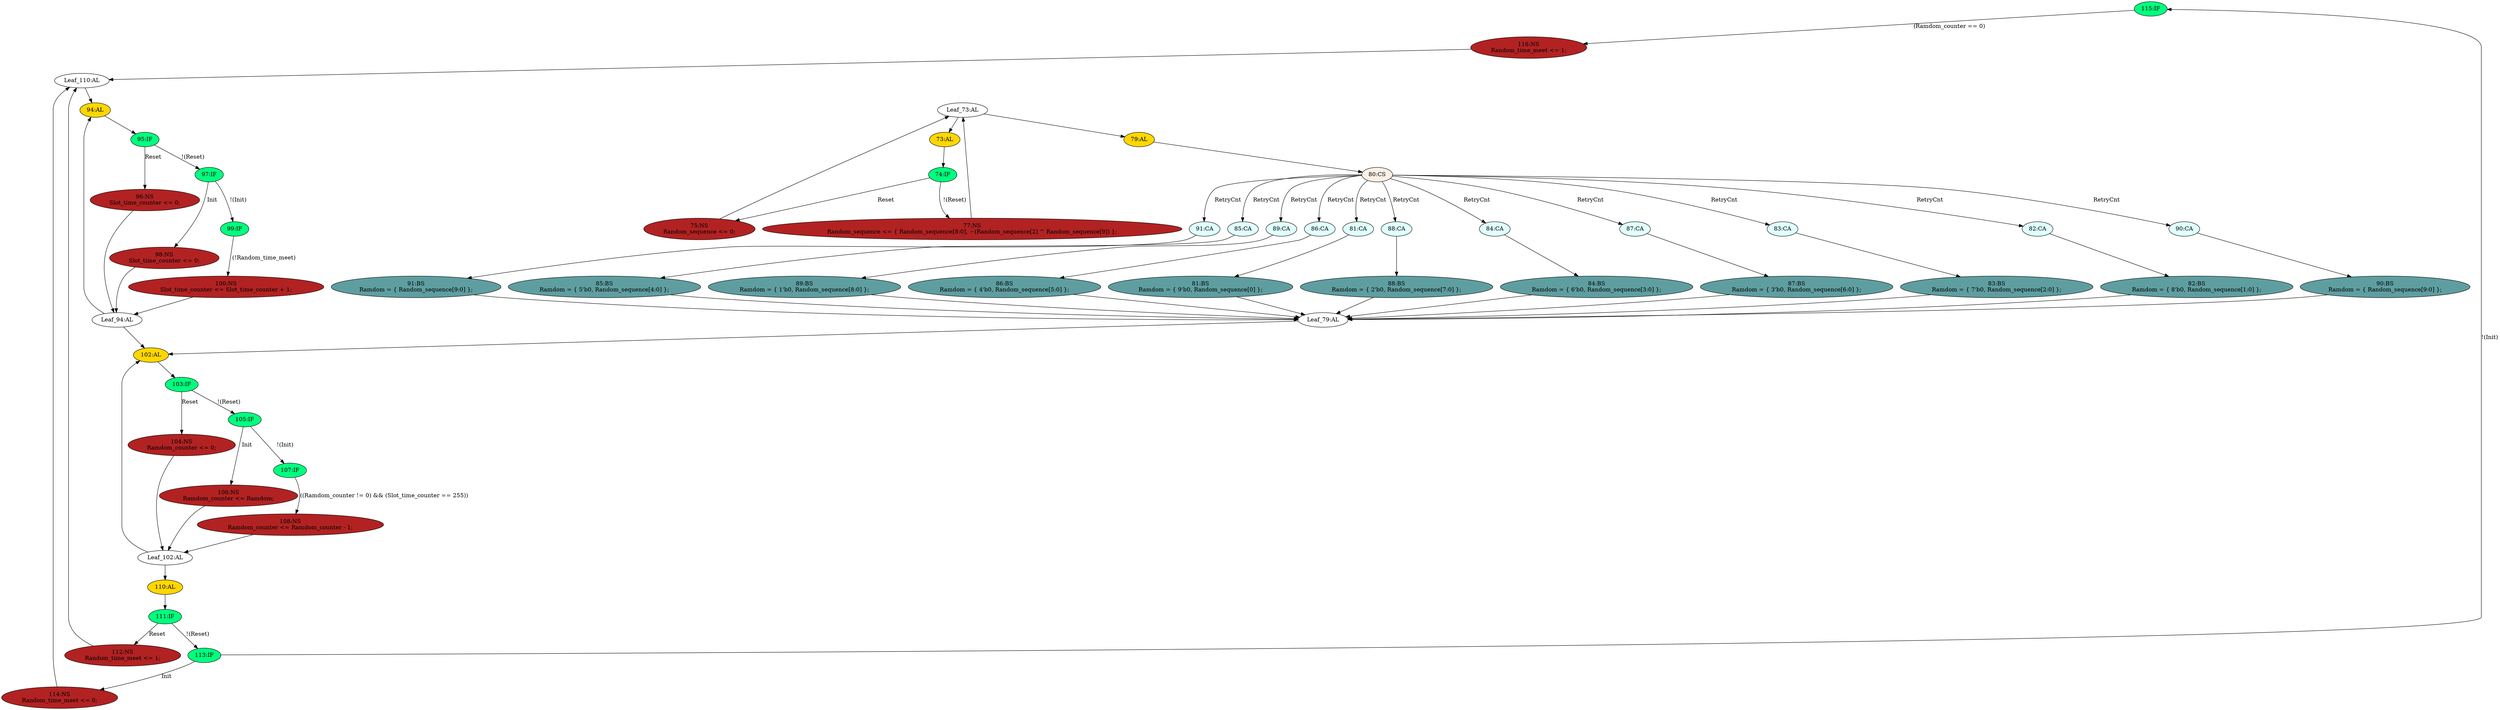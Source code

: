 strict digraph "compose( ,  )" {
	node [label="\N"];
	"115:IF"	 [ast="<pyverilog.vparser.ast.IfStatement object at 0x7f970fde03d0>",
		fillcolor=springgreen,
		label="115:IF",
		statements="[]",
		style=filled,
		typ=IfStatement];
	"116:NS"	 [ast="<pyverilog.vparser.ast.NonblockingSubstitution object at 0x7f970fde04d0>",
		fillcolor=firebrick,
		label="116:NS
Random_time_meet <= 1;",
		statements="[<pyverilog.vparser.ast.NonblockingSubstitution object at 0x7f970fde04d0>]",
		style=filled,
		typ=NonblockingSubstitution];
	"115:IF" -> "116:NS"	 [cond="['Ramdom_counter']",
		label="(Ramdom_counter == 0)",
		lineno=115];
	"100:NS"	 [ast="<pyverilog.vparser.ast.NonblockingSubstitution object at 0x7f9710213210>",
		fillcolor=firebrick,
		label="100:NS
Slot_time_counter <= Slot_time_counter + 1;",
		statements="[<pyverilog.vparser.ast.NonblockingSubstitution object at 0x7f9710213210>]",
		style=filled,
		typ=NonblockingSubstitution];
	"Leaf_94:AL"	 [def_var="['Slot_time_counter']",
		label="Leaf_94:AL"];
	"100:NS" -> "Leaf_94:AL"	 [cond="[]",
		lineno=None];
	"99:IF"	 [ast="<pyverilog.vparser.ast.IfStatement object at 0x7f9710213050>",
		fillcolor=springgreen,
		label="99:IF",
		statements="[]",
		style=filled,
		typ=IfStatement];
	"99:IF" -> "100:NS"	 [cond="['Random_time_meet']",
		label="(!Random_time_meet)",
		lineno=99];
	"88:CA"	 [ast="<pyverilog.vparser.ast.Case object at 0x7f971020ea90>",
		fillcolor=lightcyan,
		label="88:CA",
		statements="[]",
		style=filled,
		typ=Case];
	"88:BS"	 [ast="<pyverilog.vparser.ast.BlockingSubstitution object at 0x7f971020edd0>",
		fillcolor=cadetblue,
		label="88:BS
Ramdom = { 2'b0, Random_sequence[7:0] };",
		statements="[<pyverilog.vparser.ast.BlockingSubstitution object at 0x7f971020edd0>]",
		style=filled,
		typ=BlockingSubstitution];
	"88:CA" -> "88:BS"	 [cond="[]",
		lineno=None];
	"84:CA"	 [ast="<pyverilog.vparser.ast.Case object at 0x7f970fe37c50>",
		fillcolor=lightcyan,
		label="84:CA",
		statements="[]",
		style=filled,
		typ=Case];
	"84:BS"	 [ast="<pyverilog.vparser.ast.BlockingSubstitution object at 0x7f970fe37f90>",
		fillcolor=cadetblue,
		label="84:BS
Ramdom = { 6'b0, Random_sequence[3:0] };",
		statements="[<pyverilog.vparser.ast.BlockingSubstitution object at 0x7f970fe37f90>]",
		style=filled,
		typ=BlockingSubstitution];
	"84:CA" -> "84:BS"	 [cond="[]",
		lineno=None];
	"Leaf_79:AL"	 [def_var="['Ramdom']",
		label="Leaf_79:AL"];
	"102:AL"	 [ast="<pyverilog.vparser.ast.Always object at 0x7f9710213290>",
		clk_sens=True,
		fillcolor=gold,
		label="102:AL",
		sens="['Clk', 'Reset']",
		statements="[]",
		style=filled,
		typ=Always,
		use_var="['Reset', 'Slot_time_counter', 'Init', 'Ramdom_counter', 'Ramdom']"];
	"Leaf_79:AL" -> "102:AL";
	"87:CA"	 [ast="<pyverilog.vparser.ast.Case object at 0x7f971020e710>",
		fillcolor=lightcyan,
		label="87:CA",
		statements="[]",
		style=filled,
		typ=Case];
	"87:BS"	 [ast="<pyverilog.vparser.ast.BlockingSubstitution object at 0x7f971020ea50>",
		fillcolor=cadetblue,
		label="87:BS
Ramdom = { 3'b0, Random_sequence[6:0] };",
		statements="[<pyverilog.vparser.ast.BlockingSubstitution object at 0x7f971020ea50>]",
		style=filled,
		typ=BlockingSubstitution];
	"87:CA" -> "87:BS"	 [cond="[]",
		lineno=None];
	"80:CS"	 [ast="<pyverilog.vparser.ast.CaseStatement object at 0x7f97102114d0>",
		fillcolor=linen,
		label="80:CS",
		statements="[]",
		style=filled,
		typ=CaseStatement];
	"80:CS" -> "88:CA"	 [cond="['RetryCnt']",
		label=RetryCnt,
		lineno=80];
	"80:CS" -> "84:CA"	 [cond="['RetryCnt']",
		label=RetryCnt,
		lineno=80];
	"80:CS" -> "87:CA"	 [cond="['RetryCnt']",
		label=RetryCnt,
		lineno=80];
	"83:CA"	 [ast="<pyverilog.vparser.ast.Case object at 0x7f970fe37910>",
		fillcolor=lightcyan,
		label="83:CA",
		statements="[]",
		style=filled,
		typ=Case];
	"80:CS" -> "83:CA"	 [cond="['RetryCnt']",
		label=RetryCnt,
		lineno=80];
	"82:CA"	 [ast="<pyverilog.vparser.ast.Case object at 0x7f970fe37590>",
		fillcolor=lightcyan,
		label="82:CA",
		statements="[]",
		style=filled,
		typ=Case];
	"80:CS" -> "82:CA"	 [cond="['RetryCnt']",
		label=RetryCnt,
		lineno=80];
	"90:CA"	 [ast="<pyverilog.vparser.ast.Case object at 0x7f97102111d0>",
		fillcolor=lightcyan,
		label="90:CA",
		statements="[]",
		style=filled,
		typ=Case];
	"80:CS" -> "90:CA"	 [cond="['RetryCnt']",
		label=RetryCnt,
		lineno=80];
	"91:CA"	 [ast="<pyverilog.vparser.ast.Case object at 0x7f9710211510>",
		fillcolor=lightcyan,
		label="91:CA",
		statements="[]",
		style=filled,
		typ=Case];
	"80:CS" -> "91:CA"	 [cond="['RetryCnt']",
		label=RetryCnt,
		lineno=80];
	"86:CA"	 [ast="<pyverilog.vparser.ast.Case object at 0x7f971020e390>",
		fillcolor=lightcyan,
		label="86:CA",
		statements="[]",
		style=filled,
		typ=Case];
	"80:CS" -> "86:CA"	 [cond="['RetryCnt']",
		label=RetryCnt,
		lineno=80];
	"85:CA"	 [ast="<pyverilog.vparser.ast.Case object at 0x7f970fe37fd0>",
		fillcolor=lightcyan,
		label="85:CA",
		statements="[]",
		style=filled,
		typ=Case];
	"80:CS" -> "85:CA"	 [cond="['RetryCnt']",
		label=RetryCnt,
		lineno=80];
	"89:CA"	 [ast="<pyverilog.vparser.ast.Case object at 0x7f971020ee10>",
		fillcolor=lightcyan,
		label="89:CA",
		statements="[]",
		style=filled,
		typ=Case];
	"80:CS" -> "89:CA"	 [cond="['RetryCnt']",
		label=RetryCnt,
		lineno=80];
	"81:CA"	 [ast="<pyverilog.vparser.ast.Case object at 0x7f970fe37250>",
		fillcolor=lightcyan,
		label="81:CA",
		statements="[]",
		style=filled,
		typ=Case];
	"80:CS" -> "81:CA"	 [cond="['RetryCnt']",
		label=RetryCnt,
		lineno=80];
	"Leaf_102:AL"	 [def_var="['Ramdom_counter']",
		label="Leaf_102:AL"];
	"Leaf_102:AL" -> "102:AL";
	"110:AL"	 [ast="<pyverilog.vparser.ast.Always object at 0x7f9710213cd0>",
		clk_sens=True,
		fillcolor=gold,
		label="110:AL",
		sens="['Clk', 'Reset']",
		statements="[]",
		style=filled,
		typ=Always,
		use_var="['Reset', 'Init', 'Ramdom_counter']"];
	"Leaf_102:AL" -> "110:AL";
	"112:NS"	 [ast="<pyverilog.vparser.ast.NonblockingSubstitution object at 0x7f9710213e50>",
		fillcolor=firebrick,
		label="112:NS
Random_time_meet <= 1;",
		statements="[<pyverilog.vparser.ast.NonblockingSubstitution object at 0x7f9710213e50>]",
		style=filled,
		typ=NonblockingSubstitution];
	"Leaf_110:AL"	 [def_var="['Random_time_meet']",
		label="Leaf_110:AL"];
	"112:NS" -> "Leaf_110:AL"	 [cond="[]",
		lineno=None];
	"83:BS"	 [ast="<pyverilog.vparser.ast.BlockingSubstitution object at 0x7f970fe37c10>",
		fillcolor=cadetblue,
		label="83:BS
Ramdom = { 7'b0, Random_sequence[2:0] };",
		statements="[<pyverilog.vparser.ast.BlockingSubstitution object at 0x7f970fe37c10>]",
		style=filled,
		typ=BlockingSubstitution];
	"83:CA" -> "83:BS"	 [cond="[]",
		lineno=None];
	"Leaf_94:AL" -> "102:AL";
	"94:AL"	 [ast="<pyverilog.vparser.ast.Always object at 0x7f9710211990>",
		clk_sens=True,
		fillcolor=gold,
		label="94:AL",
		sens="['Clk', 'Reset']",
		statements="[]",
		style=filled,
		typ=Always,
		use_var="['Reset', 'Slot_time_counter', 'Init', 'Random_time_meet']"];
	"Leaf_94:AL" -> "94:AL";
	"105:IF"	 [ast="<pyverilog.vparser.ast.IfStatement object at 0x7f9710213690>",
		fillcolor=springgreen,
		label="105:IF",
		statements="[]",
		style=filled,
		typ=IfStatement];
	"106:NS"	 [ast="<pyverilog.vparser.ast.NonblockingSubstitution object at 0x7f97102136d0>",
		fillcolor=firebrick,
		label="106:NS
Ramdom_counter <= Ramdom;",
		statements="[<pyverilog.vparser.ast.NonblockingSubstitution object at 0x7f97102136d0>]",
		style=filled,
		typ=NonblockingSubstitution];
	"105:IF" -> "106:NS"	 [cond="['Init']",
		label=Init,
		lineno=105];
	"107:IF"	 [ast="<pyverilog.vparser.ast.IfStatement object at 0x7f9710213a90>",
		fillcolor=springgreen,
		label="107:IF",
		statements="[]",
		style=filled,
		typ=IfStatement];
	"105:IF" -> "107:IF"	 [cond="['Init']",
		label="!(Init)",
		lineno=105];
	"104:NS"	 [ast="<pyverilog.vparser.ast.NonblockingSubstitution object at 0x7f9710213410>",
		fillcolor=firebrick,
		label="104:NS
Ramdom_counter <= 0;",
		statements="[<pyverilog.vparser.ast.NonblockingSubstitution object at 0x7f9710213410>]",
		style=filled,
		typ=NonblockingSubstitution];
	"104:NS" -> "Leaf_102:AL"	 [cond="[]",
		lineno=None];
	"82:BS"	 [ast="<pyverilog.vparser.ast.BlockingSubstitution object at 0x7f970fe378d0>",
		fillcolor=cadetblue,
		label="82:BS
Ramdom = { 8'b0, Random_sequence[1:0] };",
		statements="[<pyverilog.vparser.ast.BlockingSubstitution object at 0x7f970fe378d0>]",
		style=filled,
		typ=BlockingSubstitution];
	"82:CA" -> "82:BS"	 [cond="[]",
		lineno=None];
	"111:IF"	 [ast="<pyverilog.vparser.ast.IfStatement object at 0x7f9710213e10>",
		fillcolor=springgreen,
		label="111:IF",
		statements="[]",
		style=filled,
		typ=IfStatement];
	"111:IF" -> "112:NS"	 [cond="['Reset']",
		label=Reset,
		lineno=111];
	"113:IF"	 [ast="<pyverilog.vparser.ast.IfStatement object at 0x7f970fde0110>",
		fillcolor=springgreen,
		label="113:IF",
		statements="[]",
		style=filled,
		typ=IfStatement];
	"111:IF" -> "113:IF"	 [cond="['Reset']",
		label="!(Reset)",
		lineno=111];
	"90:BS"	 [ast="<pyverilog.vparser.ast.BlockingSubstitution object at 0x7f9710211450>",
		fillcolor=cadetblue,
		label="90:BS
Ramdom = { Random_sequence[9:0] };",
		statements="[<pyverilog.vparser.ast.BlockingSubstitution object at 0x7f9710211450>]",
		style=filled,
		typ=BlockingSubstitution];
	"90:BS" -> "Leaf_79:AL"	 [cond="[]",
		lineno=None];
	"75:NS"	 [ast="<pyverilog.vparser.ast.NonblockingSubstitution object at 0x7f9710225350>",
		fillcolor=firebrick,
		label="75:NS
Random_sequence <= 0;",
		statements="[<pyverilog.vparser.ast.NonblockingSubstitution object at 0x7f9710225350>]",
		style=filled,
		typ=NonblockingSubstitution];
	"Leaf_73:AL"	 [def_var="['Random_sequence']",
		label="Leaf_73:AL"];
	"75:NS" -> "Leaf_73:AL"	 [cond="[]",
		lineno=None];
	"79:AL"	 [ast="<pyverilog.vparser.ast.Always object at 0x7f970fe37190>",
		clk_sens=False,
		fillcolor=gold,
		label="79:AL",
		sens="['RetryCnt', 'Random_sequence']",
		statements="[]",
		style=filled,
		typ=Always,
		use_var="['Random_sequence', 'RetryCnt']"];
	"79:AL" -> "80:CS"	 [cond="[]",
		lineno=None];
	"Leaf_110:AL" -> "94:AL";
	"74:IF"	 [ast="<pyverilog.vparser.ast.IfStatement object at 0x7f9710225fd0>",
		fillcolor=springgreen,
		label="74:IF",
		statements="[]",
		style=filled,
		typ=IfStatement];
	"74:IF" -> "75:NS"	 [cond="['Reset']",
		label=Reset,
		lineno=74];
	"77:NS"	 [ast="<pyverilog.vparser.ast.NonblockingSubstitution object at 0x7f971050ae50>",
		fillcolor=firebrick,
		label="77:NS
Random_sequence <= { Random_sequence[8:0], ~(Random_sequence[2] ^ Random_sequence[9]) };",
		statements="[<pyverilog.vparser.ast.NonblockingSubstitution object at 0x7f971050ae50>]",
		style=filled,
		typ=NonblockingSubstitution];
	"74:IF" -> "77:NS"	 [cond="['Reset']",
		label="!(Reset)",
		lineno=74];
	"95:IF"	 [ast="<pyverilog.vparser.ast.IfStatement object at 0x7f9710211ad0>",
		fillcolor=springgreen,
		label="95:IF",
		statements="[]",
		style=filled,
		typ=IfStatement];
	"97:IF"	 [ast="<pyverilog.vparser.ast.IfStatement object at 0x7f9710211d90>",
		fillcolor=springgreen,
		label="97:IF",
		statements="[]",
		style=filled,
		typ=IfStatement];
	"95:IF" -> "97:IF"	 [cond="['Reset']",
		label="!(Reset)",
		lineno=95];
	"96:NS"	 [ast="<pyverilog.vparser.ast.NonblockingSubstitution object at 0x7f9710211b10>",
		fillcolor=firebrick,
		label="96:NS
Slot_time_counter <= 0;",
		statements="[<pyverilog.vparser.ast.NonblockingSubstitution object at 0x7f9710211b10>]",
		style=filled,
		typ=NonblockingSubstitution];
	"95:IF" -> "96:NS"	 [cond="['Reset']",
		label=Reset,
		lineno=95];
	"90:CA" -> "90:BS"	 [cond="[]",
		lineno=None];
	"98:NS"	 [ast="<pyverilog.vparser.ast.NonblockingSubstitution object at 0x7f9710211dd0>",
		fillcolor=firebrick,
		label="98:NS
Slot_time_counter <= 0;",
		statements="[<pyverilog.vparser.ast.NonblockingSubstitution object at 0x7f9710211dd0>]",
		style=filled,
		typ=NonblockingSubstitution];
	"98:NS" -> "Leaf_94:AL"	 [cond="[]",
		lineno=None];
	"Leaf_73:AL" -> "79:AL";
	"73:AL"	 [ast="<pyverilog.vparser.ast.Always object at 0x7f9710225bd0>",
		clk_sens=True,
		fillcolor=gold,
		label="73:AL",
		sens="['Clk', 'Reset']",
		statements="[]",
		style=filled,
		typ=Always,
		use_var="['Reset', 'Random_sequence']"];
	"Leaf_73:AL" -> "73:AL";
	"103:IF"	 [ast="<pyverilog.vparser.ast.IfStatement object at 0x7f97102133d0>",
		fillcolor=springgreen,
		label="103:IF",
		statements="[]",
		style=filled,
		typ=IfStatement];
	"102:AL" -> "103:IF"	 [cond="[]",
		lineno=None];
	"82:BS" -> "Leaf_79:AL"	 [cond="[]",
		lineno=None];
	"88:BS" -> "Leaf_79:AL"	 [cond="[]",
		lineno=None];
	"113:IF" -> "115:IF"	 [cond="['Init']",
		label="!(Init)",
		lineno=113];
	"114:NS"	 [ast="<pyverilog.vparser.ast.NonblockingSubstitution object at 0x7f970fde0150>",
		fillcolor=firebrick,
		label="114:NS
Random_time_meet <= 0;",
		statements="[<pyverilog.vparser.ast.NonblockingSubstitution object at 0x7f970fde0150>]",
		style=filled,
		typ=NonblockingSubstitution];
	"113:IF" -> "114:NS"	 [cond="['Init']",
		label=Init,
		lineno=113];
	"91:BS"	 [ast="<pyverilog.vparser.ast.BlockingSubstitution object at 0x7f9710211790>",
		fillcolor=cadetblue,
		label="91:BS
Ramdom = { Random_sequence[9:0] };",
		statements="[<pyverilog.vparser.ast.BlockingSubstitution object at 0x7f9710211790>]",
		style=filled,
		typ=BlockingSubstitution];
	"91:CA" -> "91:BS"	 [cond="[]",
		lineno=None];
	"85:BS"	 [ast="<pyverilog.vparser.ast.BlockingSubstitution object at 0x7f971020e350>",
		fillcolor=cadetblue,
		label="85:BS
Ramdom = { 5'b0, Random_sequence[4:0] };",
		statements="[<pyverilog.vparser.ast.BlockingSubstitution object at 0x7f971020e350>]",
		style=filled,
		typ=BlockingSubstitution];
	"85:BS" -> "Leaf_79:AL"	 [cond="[]",
		lineno=None];
	"89:BS"	 [ast="<pyverilog.vparser.ast.BlockingSubstitution object at 0x7f9710211190>",
		fillcolor=cadetblue,
		label="89:BS
Ramdom = { 1'b0, Random_sequence[8:0] };",
		statements="[<pyverilog.vparser.ast.BlockingSubstitution object at 0x7f9710211190>]",
		style=filled,
		typ=BlockingSubstitution];
	"89:BS" -> "Leaf_79:AL"	 [cond="[]",
		lineno=None];
	"94:AL" -> "95:IF"	 [cond="[]",
		lineno=None];
	"106:NS" -> "Leaf_102:AL"	 [cond="[]",
		lineno=None];
	"116:NS" -> "Leaf_110:AL"	 [cond="[]",
		lineno=None];
	"77:NS" -> "Leaf_73:AL"	 [cond="[]",
		lineno=None];
	"108:NS"	 [ast="<pyverilog.vparser.ast.NonblockingSubstitution object at 0x7f9710213c50>",
		fillcolor=firebrick,
		label="108:NS
Ramdom_counter <= Ramdom_counter - 1;",
		statements="[<pyverilog.vparser.ast.NonblockingSubstitution object at 0x7f9710213c50>]",
		style=filled,
		typ=NonblockingSubstitution];
	"108:NS" -> "Leaf_102:AL"	 [cond="[]",
		lineno=None];
	"86:BS"	 [ast="<pyverilog.vparser.ast.BlockingSubstitution object at 0x7f971020e6d0>",
		fillcolor=cadetblue,
		label="86:BS
Ramdom = { 4'b0, Random_sequence[5:0] };",
		statements="[<pyverilog.vparser.ast.BlockingSubstitution object at 0x7f971020e6d0>]",
		style=filled,
		typ=BlockingSubstitution];
	"86:CA" -> "86:BS"	 [cond="[]",
		lineno=None];
	"73:AL" -> "74:IF"	 [cond="[]",
		lineno=None];
	"83:BS" -> "Leaf_79:AL"	 [cond="[]",
		lineno=None];
	"85:CA" -> "85:BS"	 [cond="[]",
		lineno=None];
	"89:CA" -> "89:BS"	 [cond="[]",
		lineno=None];
	"97:IF" -> "99:IF"	 [cond="['Init']",
		label="!(Init)",
		lineno=97];
	"97:IF" -> "98:NS"	 [cond="['Init']",
		label=Init,
		lineno=97];
	"91:BS" -> "Leaf_79:AL"	 [cond="[]",
		lineno=None];
	"96:NS" -> "Leaf_94:AL"	 [cond="[]",
		lineno=None];
	"84:BS" -> "Leaf_79:AL"	 [cond="[]",
		lineno=None];
	"81:BS"	 [ast="<pyverilog.vparser.ast.BlockingSubstitution object at 0x7f970fe37450>",
		fillcolor=cadetblue,
		label="81:BS
Ramdom = { 9'b0, Random_sequence[0] };",
		statements="[<pyverilog.vparser.ast.BlockingSubstitution object at 0x7f970fe37450>]",
		style=filled,
		typ=BlockingSubstitution];
	"81:BS" -> "Leaf_79:AL"	 [cond="[]",
		lineno=None];
	"114:NS" -> "Leaf_110:AL"	 [cond="[]",
		lineno=None];
	"86:BS" -> "Leaf_79:AL"	 [cond="[]",
		lineno=None];
	"110:AL" -> "111:IF"	 [cond="[]",
		lineno=None];
	"87:BS" -> "Leaf_79:AL"	 [cond="[]",
		lineno=None];
	"81:CA" -> "81:BS"	 [cond="[]",
		lineno=None];
	"107:IF" -> "108:NS"	 [cond="['Ramdom_counter', 'Slot_time_counter']",
		label="((Ramdom_counter != 0) && (Slot_time_counter == 255))",
		lineno=107];
	"103:IF" -> "105:IF"	 [cond="['Reset']",
		label="!(Reset)",
		lineno=103];
	"103:IF" -> "104:NS"	 [cond="['Reset']",
		label=Reset,
		lineno=103];
}
